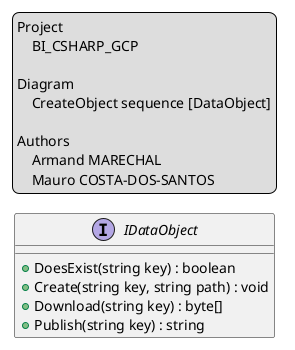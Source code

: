 @startuml DataObject

legend top left
    Project
        BI_CSHARP_GCP

    Diagram
        CreateObject sequence [DataObject]

    Authors
        Armand MARECHAL
        Mauro COSTA-DOS-SANTOS 
endlegend

interface IDataObject {
 +DoesExist(string key) : boolean
 +Create(string key, string path) : void
 +Download(string key) : byte[]
 +Publish(string key) : string
}

@enduml
